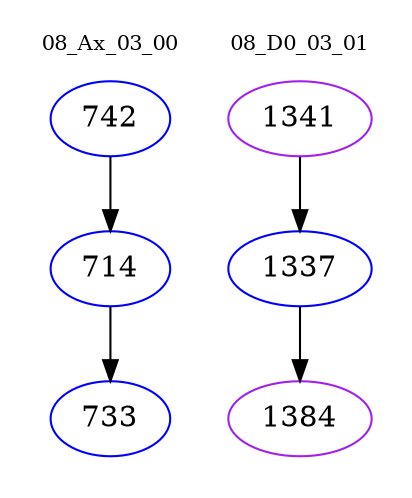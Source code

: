 digraph{
subgraph cluster_0 {
color = white
label = "08_Ax_03_00";
fontsize=10;
T0_742 [label="742", color="blue"]
T0_742 -> T0_714 [color="black"]
T0_714 [label="714", color="blue"]
T0_714 -> T0_733 [color="black"]
T0_733 [label="733", color="blue"]
}
subgraph cluster_1 {
color = white
label = "08_D0_03_01";
fontsize=10;
T1_1341 [label="1341", color="purple"]
T1_1341 -> T1_1337 [color="black"]
T1_1337 [label="1337", color="blue"]
T1_1337 -> T1_1384 [color="black"]
T1_1384 [label="1384", color="purple"]
}
}
